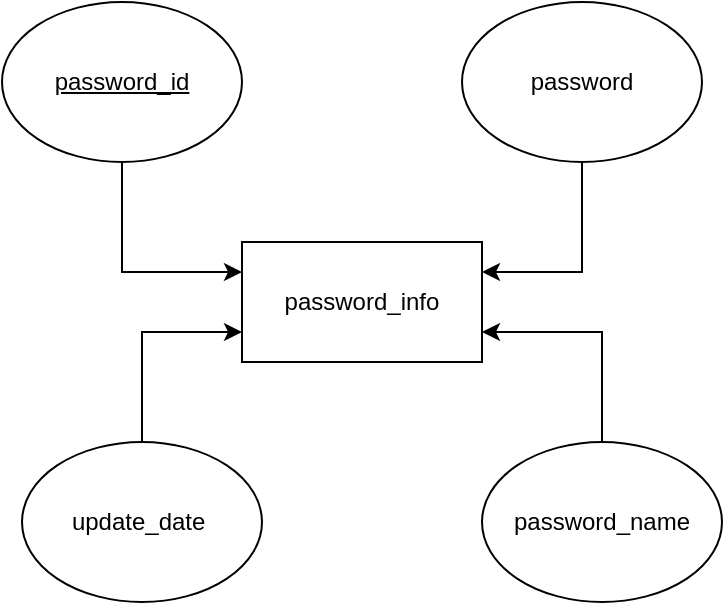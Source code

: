 <mxfile version="22.1.15" type="device">
  <diagram name="Page-1" id="nnFRKm6Aoa9jvDVwuur0">
    <mxGraphModel dx="1050" dy="669" grid="1" gridSize="10" guides="1" tooltips="1" connect="1" arrows="1" fold="1" page="1" pageScale="1" pageWidth="3300" pageHeight="4681" math="0" shadow="0">
      <root>
        <mxCell id="0" />
        <mxCell id="1" parent="0" />
        <mxCell id="w-UHDzmlPOYR2-93QaM8-1" value="password_info" style="rounded=0;whiteSpace=wrap;html=1;" vertex="1" parent="1">
          <mxGeometry x="380" y="270" width="120" height="60" as="geometry" />
        </mxCell>
        <mxCell id="w-UHDzmlPOYR2-93QaM8-10" style="edgeStyle=orthogonalEdgeStyle;rounded=0;orthogonalLoop=1;jettySize=auto;html=1;entryX=1;entryY=0.75;entryDx=0;entryDy=0;" edge="1" parent="1" source="w-UHDzmlPOYR2-93QaM8-2" target="w-UHDzmlPOYR2-93QaM8-1">
          <mxGeometry relative="1" as="geometry" />
        </mxCell>
        <mxCell id="w-UHDzmlPOYR2-93QaM8-2" value="password_name" style="ellipse;whiteSpace=wrap;html=1;" vertex="1" parent="1">
          <mxGeometry x="500" y="370" width="120" height="80" as="geometry" />
        </mxCell>
        <mxCell id="w-UHDzmlPOYR2-93QaM8-7" style="edgeStyle=orthogonalEdgeStyle;rounded=0;orthogonalLoop=1;jettySize=auto;html=1;entryX=0;entryY=0.75;entryDx=0;entryDy=0;" edge="1" parent="1" source="w-UHDzmlPOYR2-93QaM8-3" target="w-UHDzmlPOYR2-93QaM8-1">
          <mxGeometry relative="1" as="geometry" />
        </mxCell>
        <mxCell id="w-UHDzmlPOYR2-93QaM8-3" value="update_date&amp;nbsp;" style="ellipse;whiteSpace=wrap;html=1;" vertex="1" parent="1">
          <mxGeometry x="270" y="370" width="120" height="80" as="geometry" />
        </mxCell>
        <mxCell id="w-UHDzmlPOYR2-93QaM8-9" style="edgeStyle=orthogonalEdgeStyle;rounded=0;orthogonalLoop=1;jettySize=auto;html=1;entryX=1;entryY=0.25;entryDx=0;entryDy=0;" edge="1" parent="1" source="w-UHDzmlPOYR2-93QaM8-4" target="w-UHDzmlPOYR2-93QaM8-1">
          <mxGeometry relative="1" as="geometry" />
        </mxCell>
        <mxCell id="w-UHDzmlPOYR2-93QaM8-4" value="password" style="ellipse;whiteSpace=wrap;html=1;" vertex="1" parent="1">
          <mxGeometry x="490" y="150" width="120" height="80" as="geometry" />
        </mxCell>
        <mxCell id="w-UHDzmlPOYR2-93QaM8-6" style="edgeStyle=orthogonalEdgeStyle;rounded=0;orthogonalLoop=1;jettySize=auto;html=1;entryX=0;entryY=0.25;entryDx=0;entryDy=0;" edge="1" parent="1" source="w-UHDzmlPOYR2-93QaM8-5" target="w-UHDzmlPOYR2-93QaM8-1">
          <mxGeometry relative="1" as="geometry" />
        </mxCell>
        <mxCell id="w-UHDzmlPOYR2-93QaM8-5" value="&lt;u&gt;password_id&lt;/u&gt;" style="ellipse;whiteSpace=wrap;html=1;" vertex="1" parent="1">
          <mxGeometry x="260" y="150" width="120" height="80" as="geometry" />
        </mxCell>
      </root>
    </mxGraphModel>
  </diagram>
</mxfile>
